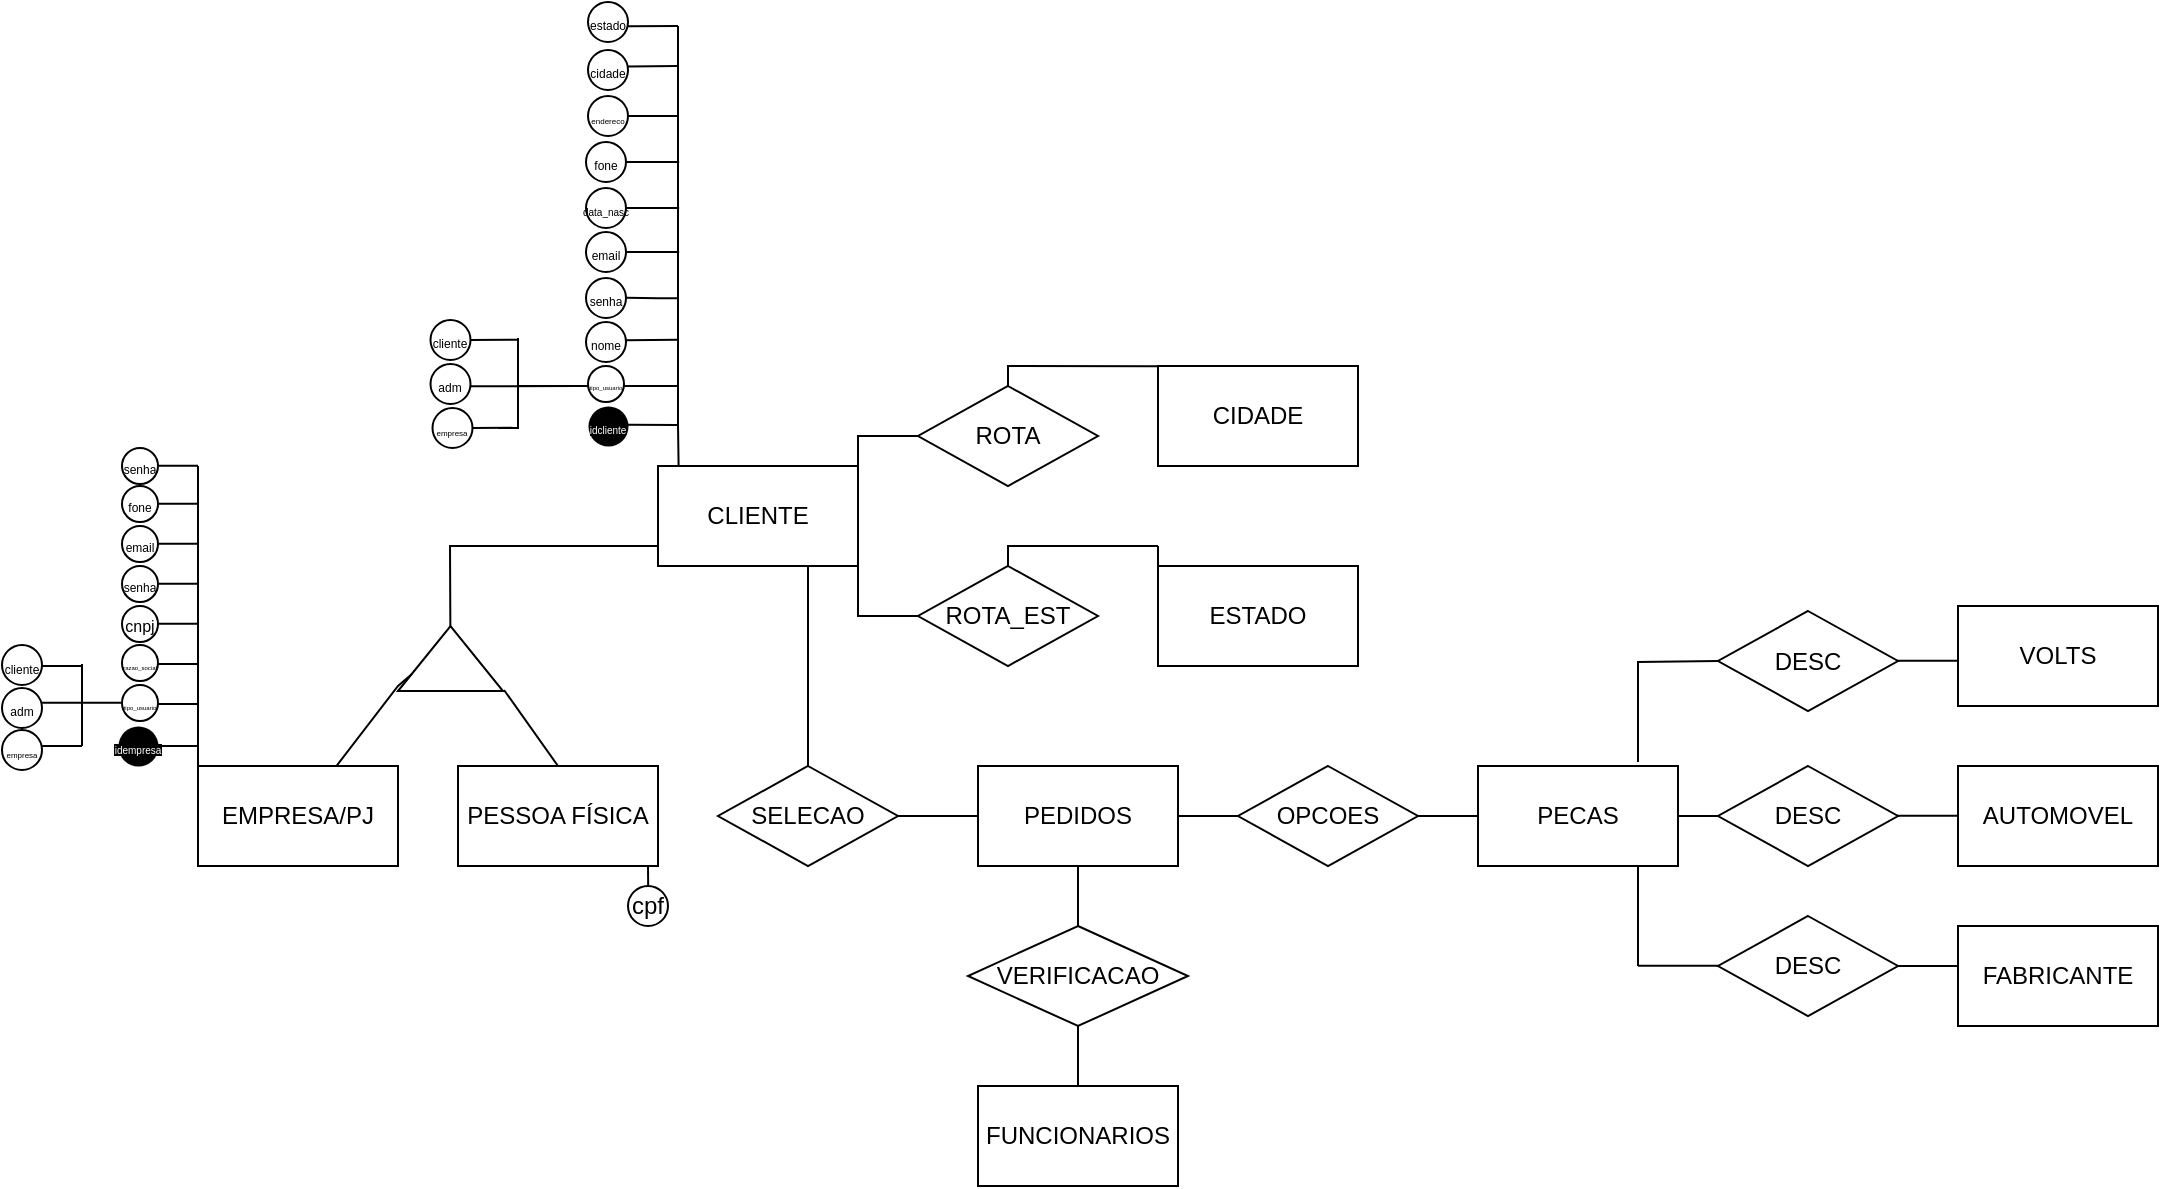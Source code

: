 <mxfile version="24.5.4" type="github">
  <diagram name="Página-1" id="ng0IZWedt5B4W6SbE388">
    <mxGraphModel dx="1140" dy="1310" grid="1" gridSize="10" guides="1" tooltips="1" connect="1" arrows="1" fold="1" page="1" pageScale="1" pageWidth="827" pageHeight="1169" math="0" shadow="0">
      <root>
        <mxCell id="0" />
        <mxCell id="1" parent="0" />
        <mxCell id="j8T5LUoiK3F1KZbFksjJ-11" value="CLIENTE" style="rounded=0;whiteSpace=wrap;html=1;" parent="1" vertex="1">
          <mxGeometry x="190" y="30" width="100" height="50" as="geometry" />
        </mxCell>
        <mxCell id="j8T5LUoiK3F1KZbFksjJ-13" value="" style="triangle;whiteSpace=wrap;html=1;rotation=-90;" parent="1" vertex="1">
          <mxGeometry x="70" y="100" width="32.5" height="52.5" as="geometry" />
        </mxCell>
        <mxCell id="j8T5LUoiK3F1KZbFksjJ-16" value="EMPRESA/PJ" style="rounded=0;whiteSpace=wrap;html=1;" parent="1" vertex="1">
          <mxGeometry x="-40" y="180" width="100" height="50" as="geometry" />
        </mxCell>
        <mxCell id="j8T5LUoiK3F1KZbFksjJ-17" value="PESSOA FÍSICA" style="rounded=0;whiteSpace=wrap;html=1;" parent="1" vertex="1">
          <mxGeometry x="90" y="180" width="100" height="50" as="geometry" />
        </mxCell>
        <mxCell id="j8T5LUoiK3F1KZbFksjJ-18" value="" style="endArrow=none;html=1;rounded=0;entryX=0.262;entryY=0.133;entryDx=0;entryDy=0;entryPerimeter=0;" parent="1" source="j8T5LUoiK3F1KZbFksjJ-16" target="j8T5LUoiK3F1KZbFksjJ-13" edge="1">
          <mxGeometry width="50" height="50" relative="1" as="geometry">
            <mxPoint x="30" y="229.289" as="sourcePoint" />
            <mxPoint x="30" y="179.289" as="targetPoint" />
            <Array as="points">
              <mxPoint x="60" y="140" />
            </Array>
          </mxGeometry>
        </mxCell>
        <mxCell id="j8T5LUoiK3F1KZbFksjJ-19" value="" style="endArrow=none;html=1;rounded=0;entryX=0.015;entryY=1.01;entryDx=0;entryDy=0;exitX=0.5;exitY=0;exitDx=0;exitDy=0;entryPerimeter=0;" parent="1" source="j8T5LUoiK3F1KZbFksjJ-17" target="j8T5LUoiK3F1KZbFksjJ-13" edge="1">
          <mxGeometry width="50" height="50" relative="1" as="geometry">
            <mxPoint x="120" y="250" as="sourcePoint" />
            <mxPoint x="170" y="174" as="targetPoint" />
          </mxGeometry>
        </mxCell>
        <mxCell id="j8T5LUoiK3F1KZbFksjJ-20" value="" style="endArrow=none;html=1;rounded=0;entryX=0;entryY=1;entryDx=0;entryDy=0;" parent="1" source="j8T5LUoiK3F1KZbFksjJ-13" target="j8T5LUoiK3F1KZbFksjJ-11" edge="1">
          <mxGeometry width="50" height="50" relative="1" as="geometry">
            <mxPoint x="110" y="160" as="sourcePoint" />
            <mxPoint x="160" y="110" as="targetPoint" />
            <Array as="points">
              <mxPoint x="86" y="70" />
              <mxPoint x="190" y="70" />
            </Array>
          </mxGeometry>
        </mxCell>
        <mxCell id="j8T5LUoiK3F1KZbFksjJ-21" value="SELECAO" style="rhombus;whiteSpace=wrap;html=1;" parent="1" vertex="1">
          <mxGeometry x="220" y="180" width="90" height="50" as="geometry" />
        </mxCell>
        <mxCell id="j8T5LUoiK3F1KZbFksjJ-22" value="" style="endArrow=none;html=1;rounded=0;entryX=0.75;entryY=1;entryDx=0;entryDy=0;" parent="1" source="j8T5LUoiK3F1KZbFksjJ-21" target="j8T5LUoiK3F1KZbFksjJ-11" edge="1">
          <mxGeometry width="50" height="50" relative="1" as="geometry">
            <mxPoint x="260" y="170" as="sourcePoint" />
            <mxPoint x="310" y="120" as="targetPoint" />
            <Array as="points">
              <mxPoint x="265" y="110" />
            </Array>
          </mxGeometry>
        </mxCell>
        <mxCell id="j8T5LUoiK3F1KZbFksjJ-24" value="PEDIDOS" style="rounded=0;whiteSpace=wrap;html=1;" parent="1" vertex="1">
          <mxGeometry x="350" y="180" width="100" height="50" as="geometry" />
        </mxCell>
        <mxCell id="j8T5LUoiK3F1KZbFksjJ-25" value="" style="endArrow=none;html=1;rounded=0;exitX=1;exitY=0.5;exitDx=0;exitDy=0;" parent="1" source="j8T5LUoiK3F1KZbFksjJ-21" target="j8T5LUoiK3F1KZbFksjJ-24" edge="1">
          <mxGeometry width="50" height="50" relative="1" as="geometry">
            <mxPoint x="270" y="210" as="sourcePoint" />
            <mxPoint x="320" y="160" as="targetPoint" />
          </mxGeometry>
        </mxCell>
        <mxCell id="j8T5LUoiK3F1KZbFksjJ-26" value="VERIFICACAO" style="rhombus;whiteSpace=wrap;html=1;" parent="1" vertex="1">
          <mxGeometry x="345" y="260" width="110" height="50" as="geometry" />
        </mxCell>
        <mxCell id="j8T5LUoiK3F1KZbFksjJ-27" value="" style="endArrow=none;html=1;rounded=0;exitX=0.5;exitY=0;exitDx=0;exitDy=0;" parent="1" source="j8T5LUoiK3F1KZbFksjJ-26" target="j8T5LUoiK3F1KZbFksjJ-24" edge="1">
          <mxGeometry width="50" height="50" relative="1" as="geometry">
            <mxPoint x="380" y="280" as="sourcePoint" />
            <mxPoint x="430" y="230" as="targetPoint" />
          </mxGeometry>
        </mxCell>
        <mxCell id="j8T5LUoiK3F1KZbFksjJ-28" value="FUNCIONARIOS" style="rounded=0;whiteSpace=wrap;html=1;" parent="1" vertex="1">
          <mxGeometry x="350" y="340" width="100" height="50" as="geometry" />
        </mxCell>
        <mxCell id="j8T5LUoiK3F1KZbFksjJ-29" value="" style="endArrow=none;html=1;rounded=0;" parent="1" source="j8T5LUoiK3F1KZbFksjJ-28" target="j8T5LUoiK3F1KZbFksjJ-26" edge="1">
          <mxGeometry width="50" height="50" relative="1" as="geometry">
            <mxPoint x="370" y="350" as="sourcePoint" />
            <mxPoint x="420" y="300" as="targetPoint" />
          </mxGeometry>
        </mxCell>
        <mxCell id="j8T5LUoiK3F1KZbFksjJ-31" value="ROTA" style="rhombus;whiteSpace=wrap;html=1;" parent="1" vertex="1">
          <mxGeometry x="320" y="-10" width="90" height="50" as="geometry" />
        </mxCell>
        <mxCell id="j8T5LUoiK3F1KZbFksjJ-32" value="ROTA_EST" style="rhombus;whiteSpace=wrap;html=1;" parent="1" vertex="1">
          <mxGeometry x="320" y="80" width="90" height="50" as="geometry" />
        </mxCell>
        <mxCell id="j8T5LUoiK3F1KZbFksjJ-33" value="" style="endArrow=none;html=1;rounded=0;exitX=1;exitY=0;exitDx=0;exitDy=0;entryX=0;entryY=0.5;entryDx=0;entryDy=0;" parent="1" source="j8T5LUoiK3F1KZbFksjJ-11" target="j8T5LUoiK3F1KZbFksjJ-31" edge="1">
          <mxGeometry width="50" height="50" relative="1" as="geometry">
            <mxPoint x="280" y="60" as="sourcePoint" />
            <mxPoint x="330" y="10" as="targetPoint" />
            <Array as="points">
              <mxPoint x="290" y="15" />
            </Array>
          </mxGeometry>
        </mxCell>
        <mxCell id="j8T5LUoiK3F1KZbFksjJ-34" value="" style="endArrow=none;html=1;rounded=0;exitX=0;exitY=0.5;exitDx=0;exitDy=0;entryX=1;entryY=1;entryDx=0;entryDy=0;" parent="1" source="j8T5LUoiK3F1KZbFksjJ-32" target="j8T5LUoiK3F1KZbFksjJ-11" edge="1">
          <mxGeometry width="50" height="50" relative="1" as="geometry">
            <mxPoint x="310" y="150" as="sourcePoint" />
            <mxPoint x="360" y="100" as="targetPoint" />
            <Array as="points">
              <mxPoint x="290" y="105" />
            </Array>
          </mxGeometry>
        </mxCell>
        <mxCell id="j8T5LUoiK3F1KZbFksjJ-36" value="CIDADE" style="rounded=0;whiteSpace=wrap;html=1;" parent="1" vertex="1">
          <mxGeometry x="440" y="-20" width="100" height="50" as="geometry" />
        </mxCell>
        <mxCell id="j8T5LUoiK3F1KZbFksjJ-37" value="ESTADO" style="rounded=0;whiteSpace=wrap;html=1;" parent="1" vertex="1">
          <mxGeometry x="440" y="80" width="100" height="50" as="geometry" />
        </mxCell>
        <mxCell id="j8T5LUoiK3F1KZbFksjJ-38" value="" style="endArrow=none;html=1;rounded=0;entryX=-0.003;entryY=0.683;entryDx=0;entryDy=0;entryPerimeter=0;" parent="1" source="j8T5LUoiK3F1KZbFksjJ-31" edge="1">
          <mxGeometry width="50" height="50" relative="1" as="geometry">
            <mxPoint x="410" y="-19" as="sourcePoint" />
            <mxPoint x="439.7" y="-19.85" as="targetPoint" />
            <Array as="points">
              <mxPoint x="365" y="-20" />
            </Array>
          </mxGeometry>
        </mxCell>
        <mxCell id="j8T5LUoiK3F1KZbFksjJ-39" value="" style="endArrow=none;html=1;rounded=0;" parent="1" source="j8T5LUoiK3F1KZbFksjJ-32" edge="1">
          <mxGeometry width="50" height="50" relative="1" as="geometry">
            <mxPoint x="390" y="120" as="sourcePoint" />
            <mxPoint x="440" y="70" as="targetPoint" />
            <Array as="points">
              <mxPoint x="365" y="70" />
            </Array>
          </mxGeometry>
        </mxCell>
        <mxCell id="j8T5LUoiK3F1KZbFksjJ-40" value="" style="endArrow=none;html=1;rounded=0;exitX=0;exitY=0.25;exitDx=0;exitDy=0;" parent="1" source="j8T5LUoiK3F1KZbFksjJ-37" edge="1">
          <mxGeometry width="50" height="50" relative="1" as="geometry">
            <mxPoint x="410" y="120" as="sourcePoint" />
            <mxPoint x="440" y="70" as="targetPoint" />
          </mxGeometry>
        </mxCell>
        <mxCell id="j8T5LUoiK3F1KZbFksjJ-41" value="OPCOES" style="rhombus;whiteSpace=wrap;html=1;" parent="1" vertex="1">
          <mxGeometry x="480" y="180" width="90" height="50" as="geometry" />
        </mxCell>
        <mxCell id="j8T5LUoiK3F1KZbFksjJ-42" value="" style="endArrow=none;html=1;rounded=0;entryX=0;entryY=0.5;entryDx=0;entryDy=0;" parent="1" source="j8T5LUoiK3F1KZbFksjJ-24" target="j8T5LUoiK3F1KZbFksjJ-41" edge="1">
          <mxGeometry width="50" height="50" relative="1" as="geometry">
            <mxPoint x="470" y="240" as="sourcePoint" />
            <mxPoint x="520" y="190" as="targetPoint" />
          </mxGeometry>
        </mxCell>
        <mxCell id="j8T5LUoiK3F1KZbFksjJ-43" value="PECAS" style="rounded=0;whiteSpace=wrap;html=1;" parent="1" vertex="1">
          <mxGeometry x="600" y="180" width="100" height="50" as="geometry" />
        </mxCell>
        <mxCell id="j8T5LUoiK3F1KZbFksjJ-45" value="" style="endArrow=none;html=1;rounded=0;entryX=0;entryY=0.5;entryDx=0;entryDy=0;exitX=1;exitY=0.5;exitDx=0;exitDy=0;" parent="1" source="j8T5LUoiK3F1KZbFksjJ-41" target="j8T5LUoiK3F1KZbFksjJ-43" edge="1">
          <mxGeometry width="50" height="50" relative="1" as="geometry">
            <mxPoint x="540" y="220" as="sourcePoint" />
            <mxPoint x="590" y="170" as="targetPoint" />
          </mxGeometry>
        </mxCell>
        <mxCell id="j8T5LUoiK3F1KZbFksjJ-46" value="DESC" style="rhombus;whiteSpace=wrap;html=1;" parent="1" vertex="1">
          <mxGeometry x="720" y="102.5" width="90" height="50" as="geometry" />
        </mxCell>
        <mxCell id="j8T5LUoiK3F1KZbFksjJ-47" value="DESC" style="rhombus;whiteSpace=wrap;html=1;" parent="1" vertex="1">
          <mxGeometry x="720" y="180" width="90" height="50" as="geometry" />
        </mxCell>
        <mxCell id="j8T5LUoiK3F1KZbFksjJ-48" value="DESC" style="rhombus;whiteSpace=wrap;html=1;" parent="1" vertex="1">
          <mxGeometry x="720" y="255" width="90" height="50" as="geometry" />
        </mxCell>
        <mxCell id="j8T5LUoiK3F1KZbFksjJ-49" value="" style="endArrow=none;html=1;rounded=0;" parent="1" edge="1">
          <mxGeometry width="50" height="50" relative="1" as="geometry">
            <mxPoint x="680" y="178" as="sourcePoint" />
            <mxPoint x="680" y="130" as="targetPoint" />
            <Array as="points" />
          </mxGeometry>
        </mxCell>
        <mxCell id="j8T5LUoiK3F1KZbFksjJ-50" value="" style="endArrow=none;html=1;rounded=0;entryX=0;entryY=0.5;entryDx=0;entryDy=0;" parent="1" target="j8T5LUoiK3F1KZbFksjJ-46" edge="1">
          <mxGeometry width="50" height="50" relative="1" as="geometry">
            <mxPoint x="680" y="130" as="sourcePoint" />
            <mxPoint x="700" y="102.5" as="targetPoint" />
            <Array as="points">
              <mxPoint x="680" y="128" />
            </Array>
          </mxGeometry>
        </mxCell>
        <mxCell id="j8T5LUoiK3F1KZbFksjJ-51" value="" style="endArrow=none;html=1;rounded=0;entryX=0;entryY=0.5;entryDx=0;entryDy=0;exitX=1;exitY=0.5;exitDx=0;exitDy=0;" parent="1" source="j8T5LUoiK3F1KZbFksjJ-43" target="j8T5LUoiK3F1KZbFksjJ-47" edge="1">
          <mxGeometry width="50" height="50" relative="1" as="geometry">
            <mxPoint x="680" y="230" as="sourcePoint" />
            <mxPoint x="730" y="180" as="targetPoint" />
          </mxGeometry>
        </mxCell>
        <mxCell id="j8T5LUoiK3F1KZbFksjJ-60" value="" style="endArrow=none;html=1;rounded=0;entryX=0;entryY=0.5;entryDx=0;entryDy=0;" parent="1" edge="1">
          <mxGeometry width="50" height="50" relative="1" as="geometry">
            <mxPoint x="680" y="279.83" as="sourcePoint" />
            <mxPoint x="720" y="279.83" as="targetPoint" />
          </mxGeometry>
        </mxCell>
        <mxCell id="j8T5LUoiK3F1KZbFksjJ-62" value="" style="endArrow=none;html=1;rounded=0;" parent="1" edge="1">
          <mxGeometry width="50" height="50" relative="1" as="geometry">
            <mxPoint x="680" y="270" as="sourcePoint" />
            <mxPoint x="680" y="230" as="targetPoint" />
          </mxGeometry>
        </mxCell>
        <mxCell id="j8T5LUoiK3F1KZbFksjJ-63" value="" style="endArrow=none;html=1;rounded=0;" parent="1" edge="1">
          <mxGeometry width="50" height="50" relative="1" as="geometry">
            <mxPoint x="680" y="280" as="sourcePoint" />
            <mxPoint x="680" y="270" as="targetPoint" />
            <Array as="points">
              <mxPoint x="680" y="280" />
            </Array>
          </mxGeometry>
        </mxCell>
        <mxCell id="j8T5LUoiK3F1KZbFksjJ-64" value="VOLTS" style="rounded=0;whiteSpace=wrap;html=1;" parent="1" vertex="1">
          <mxGeometry x="840" y="100" width="100" height="50" as="geometry" />
        </mxCell>
        <mxCell id="j8T5LUoiK3F1KZbFksjJ-65" value="AUTOMOVEL" style="rounded=0;whiteSpace=wrap;html=1;" parent="1" vertex="1">
          <mxGeometry x="840" y="180" width="100" height="50" as="geometry" />
        </mxCell>
        <mxCell id="j8T5LUoiK3F1KZbFksjJ-66" value="FABRICANTE" style="rounded=0;whiteSpace=wrap;html=1;" parent="1" vertex="1">
          <mxGeometry x="840" y="260" width="100" height="50" as="geometry" />
        </mxCell>
        <mxCell id="j8T5LUoiK3F1KZbFksjJ-67" value="" style="endArrow=none;html=1;rounded=0;exitX=0.996;exitY=0.46;exitDx=0;exitDy=0;exitPerimeter=0;" parent="1" edge="1">
          <mxGeometry width="50" height="50" relative="1" as="geometry">
            <mxPoint x="809.64" y="280" as="sourcePoint" />
            <mxPoint x="840" y="280" as="targetPoint" />
          </mxGeometry>
        </mxCell>
        <mxCell id="j8T5LUoiK3F1KZbFksjJ-68" value="" style="endArrow=none;html=1;rounded=0;exitX=0.996;exitY=0.46;exitDx=0;exitDy=0;exitPerimeter=0;" parent="1" edge="1">
          <mxGeometry width="50" height="50" relative="1" as="geometry">
            <mxPoint x="809.64" y="204.83" as="sourcePoint" />
            <mxPoint x="840" y="204.83" as="targetPoint" />
          </mxGeometry>
        </mxCell>
        <mxCell id="j8T5LUoiK3F1KZbFksjJ-69" value="" style="endArrow=none;html=1;rounded=0;exitX=0.996;exitY=0.46;exitDx=0;exitDy=0;exitPerimeter=0;" parent="1" edge="1">
          <mxGeometry width="50" height="50" relative="1" as="geometry">
            <mxPoint x="809.64" y="127.33" as="sourcePoint" />
            <mxPoint x="840" y="127.33" as="targetPoint" />
          </mxGeometry>
        </mxCell>
        <mxCell id="j8T5LUoiK3F1KZbFksjJ-74" value="&lt;p style=&quot;line-height: 0%;&quot;&gt;&lt;font size=&quot;1&quot; color=&quot;#ffffff&quot;&gt;&lt;span style=&quot;background-color: rgb(0, 0, 0); font-size: 5px;&quot;&gt;idcliente&lt;/span&gt;&lt;/font&gt;&lt;/p&gt;" style="ellipse;whiteSpace=wrap;html=1;aspect=fixed;fillColor=#000000;strokeColor=#666666;gradientColor=#030303;strokeWidth=0;" parent="1" vertex="1">
          <mxGeometry x="155" width="20" height="20" as="geometry" />
        </mxCell>
        <mxCell id="j8T5LUoiK3F1KZbFksjJ-75" value="cpf" style="ellipse;whiteSpace=wrap;html=1;aspect=fixed;" parent="1" vertex="1">
          <mxGeometry x="175" y="240" width="20" height="20" as="geometry" />
        </mxCell>
        <mxCell id="j8T5LUoiK3F1KZbFksjJ-76" value="" style="endArrow=none;html=1;rounded=0;" parent="1" edge="1">
          <mxGeometry width="50" height="50" relative="1" as="geometry">
            <mxPoint x="185.089" y="240.0" as="sourcePoint" />
            <mxPoint x="185" y="230" as="targetPoint" />
          </mxGeometry>
        </mxCell>
        <mxCell id="j8T5LUoiK3F1KZbFksjJ-78" value="" style="endArrow=none;html=1;rounded=0;entryX=0.103;entryY=0.011;entryDx=0;entryDy=0;entryPerimeter=0;" parent="1" edge="1">
          <mxGeometry width="50" height="50" relative="1" as="geometry">
            <mxPoint x="175" y="9.37" as="sourcePoint" />
            <mxPoint x="200.3" y="30.0" as="targetPoint" />
            <Array as="points">
              <mxPoint x="200" y="9.45" />
            </Array>
          </mxGeometry>
        </mxCell>
        <mxCell id="j8T5LUoiK3F1KZbFksjJ-79" value="" style="endArrow=none;html=1;rounded=0;" parent="1" edge="1">
          <mxGeometry width="50" height="50" relative="1" as="geometry">
            <mxPoint x="200" y="10" as="sourcePoint" />
            <mxPoint x="200" y="-10" as="targetPoint" />
          </mxGeometry>
        </mxCell>
        <mxCell id="j8T5LUoiK3F1KZbFksjJ-80" value="&lt;p style=&quot;text-align: left; line-height: 0%;&quot;&gt;&lt;span style=&quot;background-color: initial;&quot;&gt;&lt;font style=&quot;font-size: 3px;&quot;&gt;tipo_usuario&lt;/font&gt;&lt;/span&gt;&lt;br&gt;&lt;/p&gt;" style="ellipse;whiteSpace=wrap;html=1;aspect=fixed;strokeWidth=1;align=center;strokeColor=default;gradientColor=none;perimeterSpacing=0;" parent="1" vertex="1">
          <mxGeometry x="155" y="-20" width="18" height="18" as="geometry" />
        </mxCell>
        <mxCell id="j8T5LUoiK3F1KZbFksjJ-81" value="&lt;font style=&quot;font-size: 6px;&quot;&gt;email&lt;/font&gt;" style="ellipse;whiteSpace=wrap;html=1;aspect=fixed;" parent="1" vertex="1">
          <mxGeometry x="154" y="-87" width="20" height="20" as="geometry" />
        </mxCell>
        <mxCell id="j8T5LUoiK3F1KZbFksjJ-82" value="&lt;font style=&quot;font-size: 6px;&quot;&gt;nome&lt;/font&gt;" style="ellipse;whiteSpace=wrap;html=1;aspect=fixed;" parent="1" vertex="1">
          <mxGeometry x="154" y="-42" width="20" height="20" as="geometry" />
        </mxCell>
        <mxCell id="j8T5LUoiK3F1KZbFksjJ-83" value="&lt;font style=&quot;font-size: 6px;&quot;&gt;senha&lt;/font&gt;" style="ellipse;whiteSpace=wrap;html=1;aspect=fixed;" parent="1" vertex="1">
          <mxGeometry x="154" y="-64" width="20" height="20" as="geometry" />
        </mxCell>
        <mxCell id="j8T5LUoiK3F1KZbFksjJ-84" value="&lt;font style=&quot;font-size: 6px;&quot;&gt;fone&lt;/font&gt;" style="ellipse;whiteSpace=wrap;html=1;aspect=fixed;" parent="1" vertex="1">
          <mxGeometry x="154" y="-132" width="20" height="20" as="geometry" />
        </mxCell>
        <mxCell id="j8T5LUoiK3F1KZbFksjJ-85" value="&lt;font style=&quot;font-size: 6px;&quot;&gt;cidade&lt;/font&gt;" style="ellipse;whiteSpace=wrap;html=1;aspect=fixed;" parent="1" vertex="1">
          <mxGeometry x="155" y="-178" width="20" height="20" as="geometry" />
        </mxCell>
        <mxCell id="j8T5LUoiK3F1KZbFksjJ-86" value="&lt;font style=&quot;font-size: 5px;&quot;&gt;data_nasc&lt;/font&gt;" style="ellipse;whiteSpace=wrap;html=1;aspect=fixed;" parent="1" vertex="1">
          <mxGeometry x="154" y="-109" width="20" height="20" as="geometry" />
        </mxCell>
        <mxCell id="j8T5LUoiK3F1KZbFksjJ-87" value="&lt;font style=&quot;font-size: 6px;&quot;&gt;cliente&lt;/font&gt;" style="ellipse;whiteSpace=wrap;html=1;aspect=fixed;" parent="1" vertex="1">
          <mxGeometry x="76.25" y="-43" width="20" height="20" as="geometry" />
        </mxCell>
        <mxCell id="j8T5LUoiK3F1KZbFksjJ-88" value="&lt;font style=&quot;font-size: 4px;&quot;&gt;endereco&lt;/font&gt;" style="ellipse;whiteSpace=wrap;html=1;aspect=fixed;" parent="1" vertex="1">
          <mxGeometry x="155" y="-155" width="20" height="20" as="geometry" />
        </mxCell>
        <mxCell id="j8T5LUoiK3F1KZbFksjJ-89" value="&lt;font style=&quot;font-size: 6px;&quot;&gt;adm&lt;/font&gt;" style="ellipse;whiteSpace=wrap;html=1;aspect=fixed;" parent="1" vertex="1">
          <mxGeometry x="76.25" y="-21" width="20" height="20" as="geometry" />
        </mxCell>
        <mxCell id="j8T5LUoiK3F1KZbFksjJ-90" value="&lt;font style=&quot;font-size: 4px;&quot;&gt;empresa&lt;/font&gt;" style="ellipse;whiteSpace=wrap;html=1;aspect=fixed;" parent="1" vertex="1">
          <mxGeometry x="77.25" y="1" width="20" height="20" as="geometry" />
        </mxCell>
        <mxCell id="j8T5LUoiK3F1KZbFksjJ-91" value="&lt;font style=&quot;font-size: 6px;&quot;&gt;estado&lt;/font&gt;" style="ellipse;whiteSpace=wrap;html=1;aspect=fixed;" parent="1" vertex="1">
          <mxGeometry x="155" y="-202" width="20" height="20" as="geometry" />
        </mxCell>
        <mxCell id="j8T5LUoiK3F1KZbFksjJ-93" value="" style="endArrow=none;html=1;rounded=0;" parent="1" edge="1">
          <mxGeometry width="50" height="50" relative="1" as="geometry">
            <mxPoint x="200" y="-10" as="sourcePoint" />
            <mxPoint x="200" y="-30" as="targetPoint" />
          </mxGeometry>
        </mxCell>
        <mxCell id="j8T5LUoiK3F1KZbFksjJ-94" value="" style="endArrow=none;html=1;rounded=0;" parent="1" edge="1">
          <mxGeometry width="50" height="50" relative="1" as="geometry">
            <mxPoint x="200" y="-30" as="sourcePoint" />
            <mxPoint x="200" y="-50" as="targetPoint" />
          </mxGeometry>
        </mxCell>
        <mxCell id="j8T5LUoiK3F1KZbFksjJ-98" value="" style="endArrow=none;html=1;rounded=0;" parent="1" source="j8T5LUoiK3F1KZbFksjJ-87" edge="1">
          <mxGeometry width="50" height="50" relative="1" as="geometry">
            <mxPoint x="110" y="-33.16" as="sourcePoint" />
            <mxPoint x="120" y="-33.16" as="targetPoint" />
            <Array as="points">
              <mxPoint x="120" y="-33.16" />
            </Array>
          </mxGeometry>
        </mxCell>
        <mxCell id="j8T5LUoiK3F1KZbFksjJ-99" value="" style="endArrow=none;html=1;rounded=0;" parent="1" edge="1">
          <mxGeometry width="50" height="50" relative="1" as="geometry">
            <mxPoint x="96.25" y="-9.84" as="sourcePoint" />
            <mxPoint x="120.25" y="-10.0" as="targetPoint" />
            <Array as="points">
              <mxPoint x="150" y="-10" />
            </Array>
          </mxGeometry>
        </mxCell>
        <mxCell id="j8T5LUoiK3F1KZbFksjJ-100" value="" style="endArrow=none;html=1;rounded=0;" parent="1" edge="1">
          <mxGeometry width="50" height="50" relative="1" as="geometry">
            <mxPoint x="97" y="11" as="sourcePoint" />
            <mxPoint x="117.25" y="10.84" as="targetPoint" />
            <Array as="points">
              <mxPoint x="117.25" y="10.84" />
            </Array>
          </mxGeometry>
        </mxCell>
        <mxCell id="j8T5LUoiK3F1KZbFksjJ-103" value="" style="endArrow=none;html=1;rounded=0;" parent="1" edge="1">
          <mxGeometry width="50" height="50" relative="1" as="geometry">
            <mxPoint x="120" y="11" as="sourcePoint" />
            <mxPoint x="120" y="-30" as="targetPoint" />
          </mxGeometry>
        </mxCell>
        <mxCell id="j8T5LUoiK3F1KZbFksjJ-104" value="" style="endArrow=none;html=1;rounded=0;" parent="1" edge="1">
          <mxGeometry width="50" height="50" relative="1" as="geometry">
            <mxPoint x="110" y="11" as="sourcePoint" />
            <mxPoint x="120.5" y="11" as="targetPoint" />
          </mxGeometry>
        </mxCell>
        <mxCell id="j8T5LUoiK3F1KZbFksjJ-105" value="" style="endArrow=none;html=1;rounded=0;" parent="1" edge="1">
          <mxGeometry width="50" height="50" relative="1" as="geometry">
            <mxPoint x="120" y="-34" as="sourcePoint" />
            <mxPoint x="120" y="-24" as="targetPoint" />
          </mxGeometry>
        </mxCell>
        <mxCell id="j8T5LUoiK3F1KZbFksjJ-106" value="" style="endArrow=none;html=1;rounded=0;" parent="1" edge="1">
          <mxGeometry width="50" height="50" relative="1" as="geometry">
            <mxPoint x="144.5" y="-10" as="sourcePoint" />
            <mxPoint x="155" y="-10" as="targetPoint" />
          </mxGeometry>
        </mxCell>
        <mxCell id="j8T5LUoiK3F1KZbFksjJ-107" value="" style="endArrow=none;html=1;rounded=0;" parent="1" edge="1">
          <mxGeometry width="50" height="50" relative="1" as="geometry">
            <mxPoint x="173" y="-10" as="sourcePoint" />
            <mxPoint x="200" y="-10" as="targetPoint" />
          </mxGeometry>
        </mxCell>
        <mxCell id="FXoRuJh2Zk7MEWJUn5yC-1" value="" style="endArrow=none;html=1;rounded=0;" parent="1" edge="1">
          <mxGeometry width="50" height="50" relative="1" as="geometry">
            <mxPoint x="200" y="-44" as="sourcePoint" />
            <mxPoint x="200" y="-174" as="targetPoint" />
          </mxGeometry>
        </mxCell>
        <mxCell id="FXoRuJh2Zk7MEWJUn5yC-2" value="" style="endArrow=none;html=1;rounded=0;exitX=1.013;exitY=0.614;exitDx=0;exitDy=0;exitPerimeter=0;" parent="1" edge="1">
          <mxGeometry width="50" height="50" relative="1" as="geometry">
            <mxPoint x="174" y="-32.86" as="sourcePoint" />
            <mxPoint x="199.74" y="-33.14" as="targetPoint" />
          </mxGeometry>
        </mxCell>
        <mxCell id="FXoRuJh2Zk7MEWJUn5yC-3" value="" style="endArrow=none;html=1;rounded=0;exitX=0.982;exitY=0.692;exitDx=0;exitDy=0;exitPerimeter=0;" parent="1" edge="1">
          <mxGeometry width="50" height="50" relative="1" as="geometry">
            <mxPoint x="174.0" y="-54.08" as="sourcePoint" />
            <mxPoint x="200.36" y="-53.92" as="targetPoint" />
            <Array as="points">
              <mxPoint x="190.36" y="-53.92" />
            </Array>
          </mxGeometry>
        </mxCell>
        <mxCell id="FXoRuJh2Zk7MEWJUn5yC-4" value="" style="endArrow=none;html=1;rounded=0;exitX=0.971;exitY=0.356;exitDx=0;exitDy=0;exitPerimeter=0;" parent="1" edge="1">
          <mxGeometry width="50" height="50" relative="1" as="geometry">
            <mxPoint x="174.0" y="-76.94" as="sourcePoint" />
            <mxPoint x="200.58" y="-77.06" as="targetPoint" />
          </mxGeometry>
        </mxCell>
        <mxCell id="FXoRuJh2Zk7MEWJUn5yC-5" value="" style="endArrow=none;html=1;rounded=0;exitX=0.971;exitY=0.356;exitDx=0;exitDy=0;exitPerimeter=0;" parent="1" edge="1">
          <mxGeometry width="50" height="50" relative="1" as="geometry">
            <mxPoint x="174.0" y="-98.94" as="sourcePoint" />
            <mxPoint x="200.58" y="-99.06" as="targetPoint" />
          </mxGeometry>
        </mxCell>
        <mxCell id="FXoRuJh2Zk7MEWJUn5yC-6" value="" style="endArrow=none;html=1;rounded=0;exitX=0.971;exitY=0.356;exitDx=0;exitDy=0;exitPerimeter=0;" parent="1" edge="1">
          <mxGeometry width="50" height="50" relative="1" as="geometry">
            <mxPoint x="174.0" y="-121.94" as="sourcePoint" />
            <mxPoint x="200.58" y="-122.06" as="targetPoint" />
          </mxGeometry>
        </mxCell>
        <mxCell id="FXoRuJh2Zk7MEWJUn5yC-7" value="" style="endArrow=none;html=1;rounded=0;exitX=1;exitY=0.5;exitDx=0;exitDy=0;" parent="1" source="j8T5LUoiK3F1KZbFksjJ-88" edge="1">
          <mxGeometry width="50" height="50" relative="1" as="geometry">
            <mxPoint x="180" y="-150" as="sourcePoint" />
            <mxPoint x="200" y="-145" as="targetPoint" />
          </mxGeometry>
        </mxCell>
        <mxCell id="FXoRuJh2Zk7MEWJUn5yC-8" value="" style="endArrow=none;html=1;rounded=0;exitX=0.988;exitY=0.414;exitDx=0;exitDy=0;exitPerimeter=0;" parent="1" source="j8T5LUoiK3F1KZbFksjJ-85" edge="1">
          <mxGeometry width="50" height="50" relative="1" as="geometry">
            <mxPoint x="180" y="-174" as="sourcePoint" />
            <mxPoint x="200" y="-170" as="targetPoint" />
          </mxGeometry>
        </mxCell>
        <mxCell id="FXoRuJh2Zk7MEWJUn5yC-9" value="" style="endArrow=none;html=1;rounded=0;" parent="1" edge="1">
          <mxGeometry width="50" height="50" relative="1" as="geometry">
            <mxPoint x="200" y="-170" as="sourcePoint" />
            <mxPoint x="200" y="-190" as="targetPoint" />
          </mxGeometry>
        </mxCell>
        <mxCell id="FXoRuJh2Zk7MEWJUn5yC-10" value="" style="endArrow=none;html=1;rounded=0;entryX=0.995;entryY=0.605;entryDx=0;entryDy=0;entryPerimeter=0;" parent="1" target="j8T5LUoiK3F1KZbFksjJ-91" edge="1">
          <mxGeometry width="50" height="50" relative="1" as="geometry">
            <mxPoint x="200" y="-190" as="sourcePoint" />
            <mxPoint x="189.91" y="-198" as="targetPoint" />
          </mxGeometry>
        </mxCell>
        <mxCell id="lo0RuE2e4rkKc-c5mWzY-1" value="&lt;p style=&quot;line-height: 0%;&quot;&gt;&lt;font size=&quot;1&quot; color=&quot;#ffffff&quot;&gt;&lt;span style=&quot;background-color: rgb(0, 0, 0); font-size: 5px;&quot;&gt;idempresa&lt;/span&gt;&lt;/font&gt;&lt;/p&gt;" style="ellipse;whiteSpace=wrap;html=1;aspect=fixed;fillColor=#000000;strokeColor=#666666;gradientColor=#030303;strokeWidth=0;" vertex="1" parent="1">
          <mxGeometry x="-80" y="160" width="20" height="20" as="geometry" />
        </mxCell>
        <mxCell id="lo0RuE2e4rkKc-c5mWzY-2" value="" style="endArrow=none;html=1;rounded=0;" edge="1" parent="1">
          <mxGeometry width="50" height="50" relative="1" as="geometry">
            <mxPoint x="-40" y="180" as="sourcePoint" />
            <mxPoint x="-40" y="120" as="targetPoint" />
          </mxGeometry>
        </mxCell>
        <mxCell id="lo0RuE2e4rkKc-c5mWzY-3" value="" style="endArrow=none;html=1;rounded=0;" edge="1" parent="1">
          <mxGeometry width="50" height="50" relative="1" as="geometry">
            <mxPoint x="-60" y="170" as="sourcePoint" />
            <mxPoint x="-40" y="170" as="targetPoint" />
          </mxGeometry>
        </mxCell>
        <mxCell id="lo0RuE2e4rkKc-c5mWzY-12" value="&lt;p style=&quot;text-align: left; line-height: 0%;&quot;&gt;&lt;span style=&quot;background-color: initial;&quot;&gt;&lt;font style=&quot;font-size: 3px;&quot;&gt;tipo_usuario&lt;/font&gt;&lt;/span&gt;&lt;br&gt;&lt;/p&gt;" style="ellipse;whiteSpace=wrap;html=1;aspect=fixed;strokeWidth=1;align=center;strokeColor=default;gradientColor=none;perimeterSpacing=0;" vertex="1" parent="1">
          <mxGeometry x="-78" y="139.5" width="18" height="18" as="geometry" />
        </mxCell>
        <mxCell id="lo0RuE2e4rkKc-c5mWzY-17" value="" style="endArrow=none;html=1;rounded=0;" edge="1" parent="1">
          <mxGeometry width="50" height="50" relative="1" as="geometry">
            <mxPoint x="-60" y="149" as="sourcePoint" />
            <mxPoint x="-40" y="149" as="targetPoint" />
          </mxGeometry>
        </mxCell>
        <mxCell id="lo0RuE2e4rkKc-c5mWzY-19" value="" style="endArrow=none;html=1;rounded=0;" edge="1" parent="1">
          <mxGeometry width="50" height="50" relative="1" as="geometry">
            <mxPoint x="-98" y="148.41" as="sourcePoint" />
            <mxPoint x="-78" y="148.41" as="targetPoint" />
          </mxGeometry>
        </mxCell>
        <mxCell id="lo0RuE2e4rkKc-c5mWzY-20" value="&lt;font style=&quot;font-size: 6px;&quot;&gt;cliente&lt;/font&gt;" style="ellipse;whiteSpace=wrap;html=1;aspect=fixed;" vertex="1" parent="1">
          <mxGeometry x="-138" y="119.5" width="20" height="20" as="geometry" />
        </mxCell>
        <mxCell id="lo0RuE2e4rkKc-c5mWzY-21" value="&lt;font style=&quot;font-size: 6px;&quot;&gt;adm&lt;/font&gt;" style="ellipse;whiteSpace=wrap;html=1;aspect=fixed;" vertex="1" parent="1">
          <mxGeometry x="-138" y="141" width="20" height="20" as="geometry" />
        </mxCell>
        <mxCell id="lo0RuE2e4rkKc-c5mWzY-22" value="&lt;font style=&quot;font-size: 4px;&quot;&gt;empresa&lt;/font&gt;" style="ellipse;whiteSpace=wrap;html=1;aspect=fixed;" vertex="1" parent="1">
          <mxGeometry x="-138" y="162" width="20" height="20" as="geometry" />
        </mxCell>
        <mxCell id="lo0RuE2e4rkKc-c5mWzY-23" value="" style="endArrow=none;html=1;rounded=0;" edge="1" parent="1">
          <mxGeometry width="50" height="50" relative="1" as="geometry">
            <mxPoint x="-98" y="129" as="sourcePoint" />
            <mxPoint x="-98" y="149" as="targetPoint" />
          </mxGeometry>
        </mxCell>
        <mxCell id="lo0RuE2e4rkKc-c5mWzY-24" value="" style="endArrow=none;html=1;rounded=0;" edge="1" parent="1">
          <mxGeometry width="50" height="50" relative="1" as="geometry">
            <mxPoint x="-118" y="130" as="sourcePoint" />
            <mxPoint x="-98" y="130" as="targetPoint" />
          </mxGeometry>
        </mxCell>
        <mxCell id="lo0RuE2e4rkKc-c5mWzY-25" value="" style="endArrow=none;html=1;rounded=0;" edge="1" parent="1">
          <mxGeometry width="50" height="50" relative="1" as="geometry">
            <mxPoint x="-118" y="148.4" as="sourcePoint" />
            <mxPoint x="-98" y="148.4" as="targetPoint" />
          </mxGeometry>
        </mxCell>
        <mxCell id="lo0RuE2e4rkKc-c5mWzY-26" value="" style="endArrow=none;html=1;rounded=0;" edge="1" parent="1">
          <mxGeometry width="50" height="50" relative="1" as="geometry">
            <mxPoint x="-98" y="170" as="sourcePoint" />
            <mxPoint x="-98" y="149" as="targetPoint" />
          </mxGeometry>
        </mxCell>
        <mxCell id="lo0RuE2e4rkKc-c5mWzY-27" value="" style="endArrow=none;html=1;rounded=0;" edge="1" parent="1">
          <mxGeometry width="50" height="50" relative="1" as="geometry">
            <mxPoint x="-118" y="170" as="sourcePoint" />
            <mxPoint x="-98" y="170" as="targetPoint" />
          </mxGeometry>
        </mxCell>
        <mxCell id="lo0RuE2e4rkKc-c5mWzY-29" value="&lt;p style=&quot;text-align: left; line-height: 0%;&quot;&gt;&lt;span style=&quot;font-size: 3px;&quot;&gt;razao_social&lt;/span&gt;&lt;/p&gt;" style="ellipse;whiteSpace=wrap;html=1;aspect=fixed;strokeWidth=1;align=center;strokeColor=default;gradientColor=none;perimeterSpacing=0;" vertex="1" parent="1">
          <mxGeometry x="-78" y="119.5" width="18" height="18" as="geometry" />
        </mxCell>
        <mxCell id="lo0RuE2e4rkKc-c5mWzY-30" value="" style="endArrow=none;html=1;rounded=0;" edge="1" parent="1">
          <mxGeometry width="50" height="50" relative="1" as="geometry">
            <mxPoint x="-60" y="129" as="sourcePoint" />
            <mxPoint x="-40" y="129" as="targetPoint" />
          </mxGeometry>
        </mxCell>
        <mxCell id="lo0RuE2e4rkKc-c5mWzY-31" value="&lt;p style=&quot;text-align: left; line-height: 0%;&quot;&gt;&lt;font style=&quot;font-size: 8px;&quot;&gt;cnpj&lt;/font&gt;&lt;/p&gt;" style="ellipse;whiteSpace=wrap;html=1;aspect=fixed;strokeWidth=1;align=center;strokeColor=default;gradientColor=none;perimeterSpacing=0;" vertex="1" parent="1">
          <mxGeometry x="-78" y="100" width="18" height="18" as="geometry" />
        </mxCell>
        <mxCell id="lo0RuE2e4rkKc-c5mWzY-32" value="" style="endArrow=none;html=1;rounded=0;" edge="1" parent="1">
          <mxGeometry width="50" height="50" relative="1" as="geometry">
            <mxPoint x="-60" y="108.91" as="sourcePoint" />
            <mxPoint x="-40" y="108.91" as="targetPoint" />
          </mxGeometry>
        </mxCell>
        <mxCell id="lo0RuE2e4rkKc-c5mWzY-33" value="" style="endArrow=none;html=1;rounded=0;" edge="1" parent="1">
          <mxGeometry width="50" height="50" relative="1" as="geometry">
            <mxPoint x="-40" y="120.5" as="sourcePoint" />
            <mxPoint x="-40" y="60.5" as="targetPoint" />
          </mxGeometry>
        </mxCell>
        <mxCell id="lo0RuE2e4rkKc-c5mWzY-34" value="&lt;p style=&quot;text-align: left; line-height: 0%;&quot;&gt;&lt;span style=&quot;font-size: 6px;&quot;&gt;senha&lt;/span&gt;&lt;/p&gt;" style="ellipse;whiteSpace=wrap;html=1;aspect=fixed;strokeWidth=1;align=center;strokeColor=default;gradientColor=none;perimeterSpacing=0;" vertex="1" parent="1">
          <mxGeometry x="-78" y="80" width="18" height="18" as="geometry" />
        </mxCell>
        <mxCell id="lo0RuE2e4rkKc-c5mWzY-35" value="&lt;p style=&quot;text-align: left; line-height: 0%;&quot;&gt;&lt;span style=&quot;font-size: 6px;&quot;&gt;email&lt;/span&gt;&lt;/p&gt;" style="ellipse;whiteSpace=wrap;html=1;aspect=fixed;strokeWidth=1;align=center;strokeColor=default;gradientColor=none;perimeterSpacing=0;" vertex="1" parent="1">
          <mxGeometry x="-78" y="60" width="18" height="18" as="geometry" />
        </mxCell>
        <mxCell id="lo0RuE2e4rkKc-c5mWzY-36" value="&lt;p style=&quot;text-align: left; line-height: 0%;&quot;&gt;&lt;span style=&quot;font-size: 6px;&quot;&gt;fone&lt;/span&gt;&lt;/p&gt;" style="ellipse;whiteSpace=wrap;html=1;aspect=fixed;strokeWidth=1;align=center;strokeColor=default;gradientColor=none;perimeterSpacing=0;" vertex="1" parent="1">
          <mxGeometry x="-78" y="40" width="18" height="18" as="geometry" />
        </mxCell>
        <mxCell id="lo0RuE2e4rkKc-c5mWzY-37" value="&lt;p style=&quot;text-align: left; line-height: 0%;&quot;&gt;&lt;span style=&quot;font-size: 6px;&quot;&gt;senha&lt;/span&gt;&lt;/p&gt;" style="ellipse;whiteSpace=wrap;html=1;aspect=fixed;strokeWidth=1;align=center;strokeColor=default;gradientColor=none;perimeterSpacing=0;" vertex="1" parent="1">
          <mxGeometry x="-78" y="21" width="18" height="18" as="geometry" />
        </mxCell>
        <mxCell id="lo0RuE2e4rkKc-c5mWzY-38" value="" style="endArrow=none;html=1;rounded=0;" edge="1" parent="1">
          <mxGeometry width="50" height="50" relative="1" as="geometry">
            <mxPoint x="-60" y="88.86" as="sourcePoint" />
            <mxPoint x="-40" y="88.86" as="targetPoint" />
          </mxGeometry>
        </mxCell>
        <mxCell id="lo0RuE2e4rkKc-c5mWzY-39" value="" style="endArrow=none;html=1;rounded=0;" edge="1" parent="1">
          <mxGeometry width="50" height="50" relative="1" as="geometry">
            <mxPoint x="-60" y="68.86" as="sourcePoint" />
            <mxPoint x="-40" y="68.86" as="targetPoint" />
          </mxGeometry>
        </mxCell>
        <mxCell id="lo0RuE2e4rkKc-c5mWzY-40" value="" style="endArrow=none;html=1;rounded=0;" edge="1" parent="1">
          <mxGeometry width="50" height="50" relative="1" as="geometry">
            <mxPoint x="-60" y="48.86" as="sourcePoint" />
            <mxPoint x="-40" y="48.86" as="targetPoint" />
          </mxGeometry>
        </mxCell>
        <mxCell id="lo0RuE2e4rkKc-c5mWzY-41" value="" style="endArrow=none;html=1;rounded=0;" edge="1" parent="1">
          <mxGeometry width="50" height="50" relative="1" as="geometry">
            <mxPoint x="-60" y="29.86" as="sourcePoint" />
            <mxPoint x="-40" y="29.86" as="targetPoint" />
          </mxGeometry>
        </mxCell>
        <mxCell id="lo0RuE2e4rkKc-c5mWzY-42" value="" style="endArrow=none;html=1;rounded=0;" edge="1" parent="1">
          <mxGeometry width="50" height="50" relative="1" as="geometry">
            <mxPoint x="-40" y="30" as="sourcePoint" />
            <mxPoint x="-40" y="70" as="targetPoint" />
          </mxGeometry>
        </mxCell>
      </root>
    </mxGraphModel>
  </diagram>
</mxfile>
